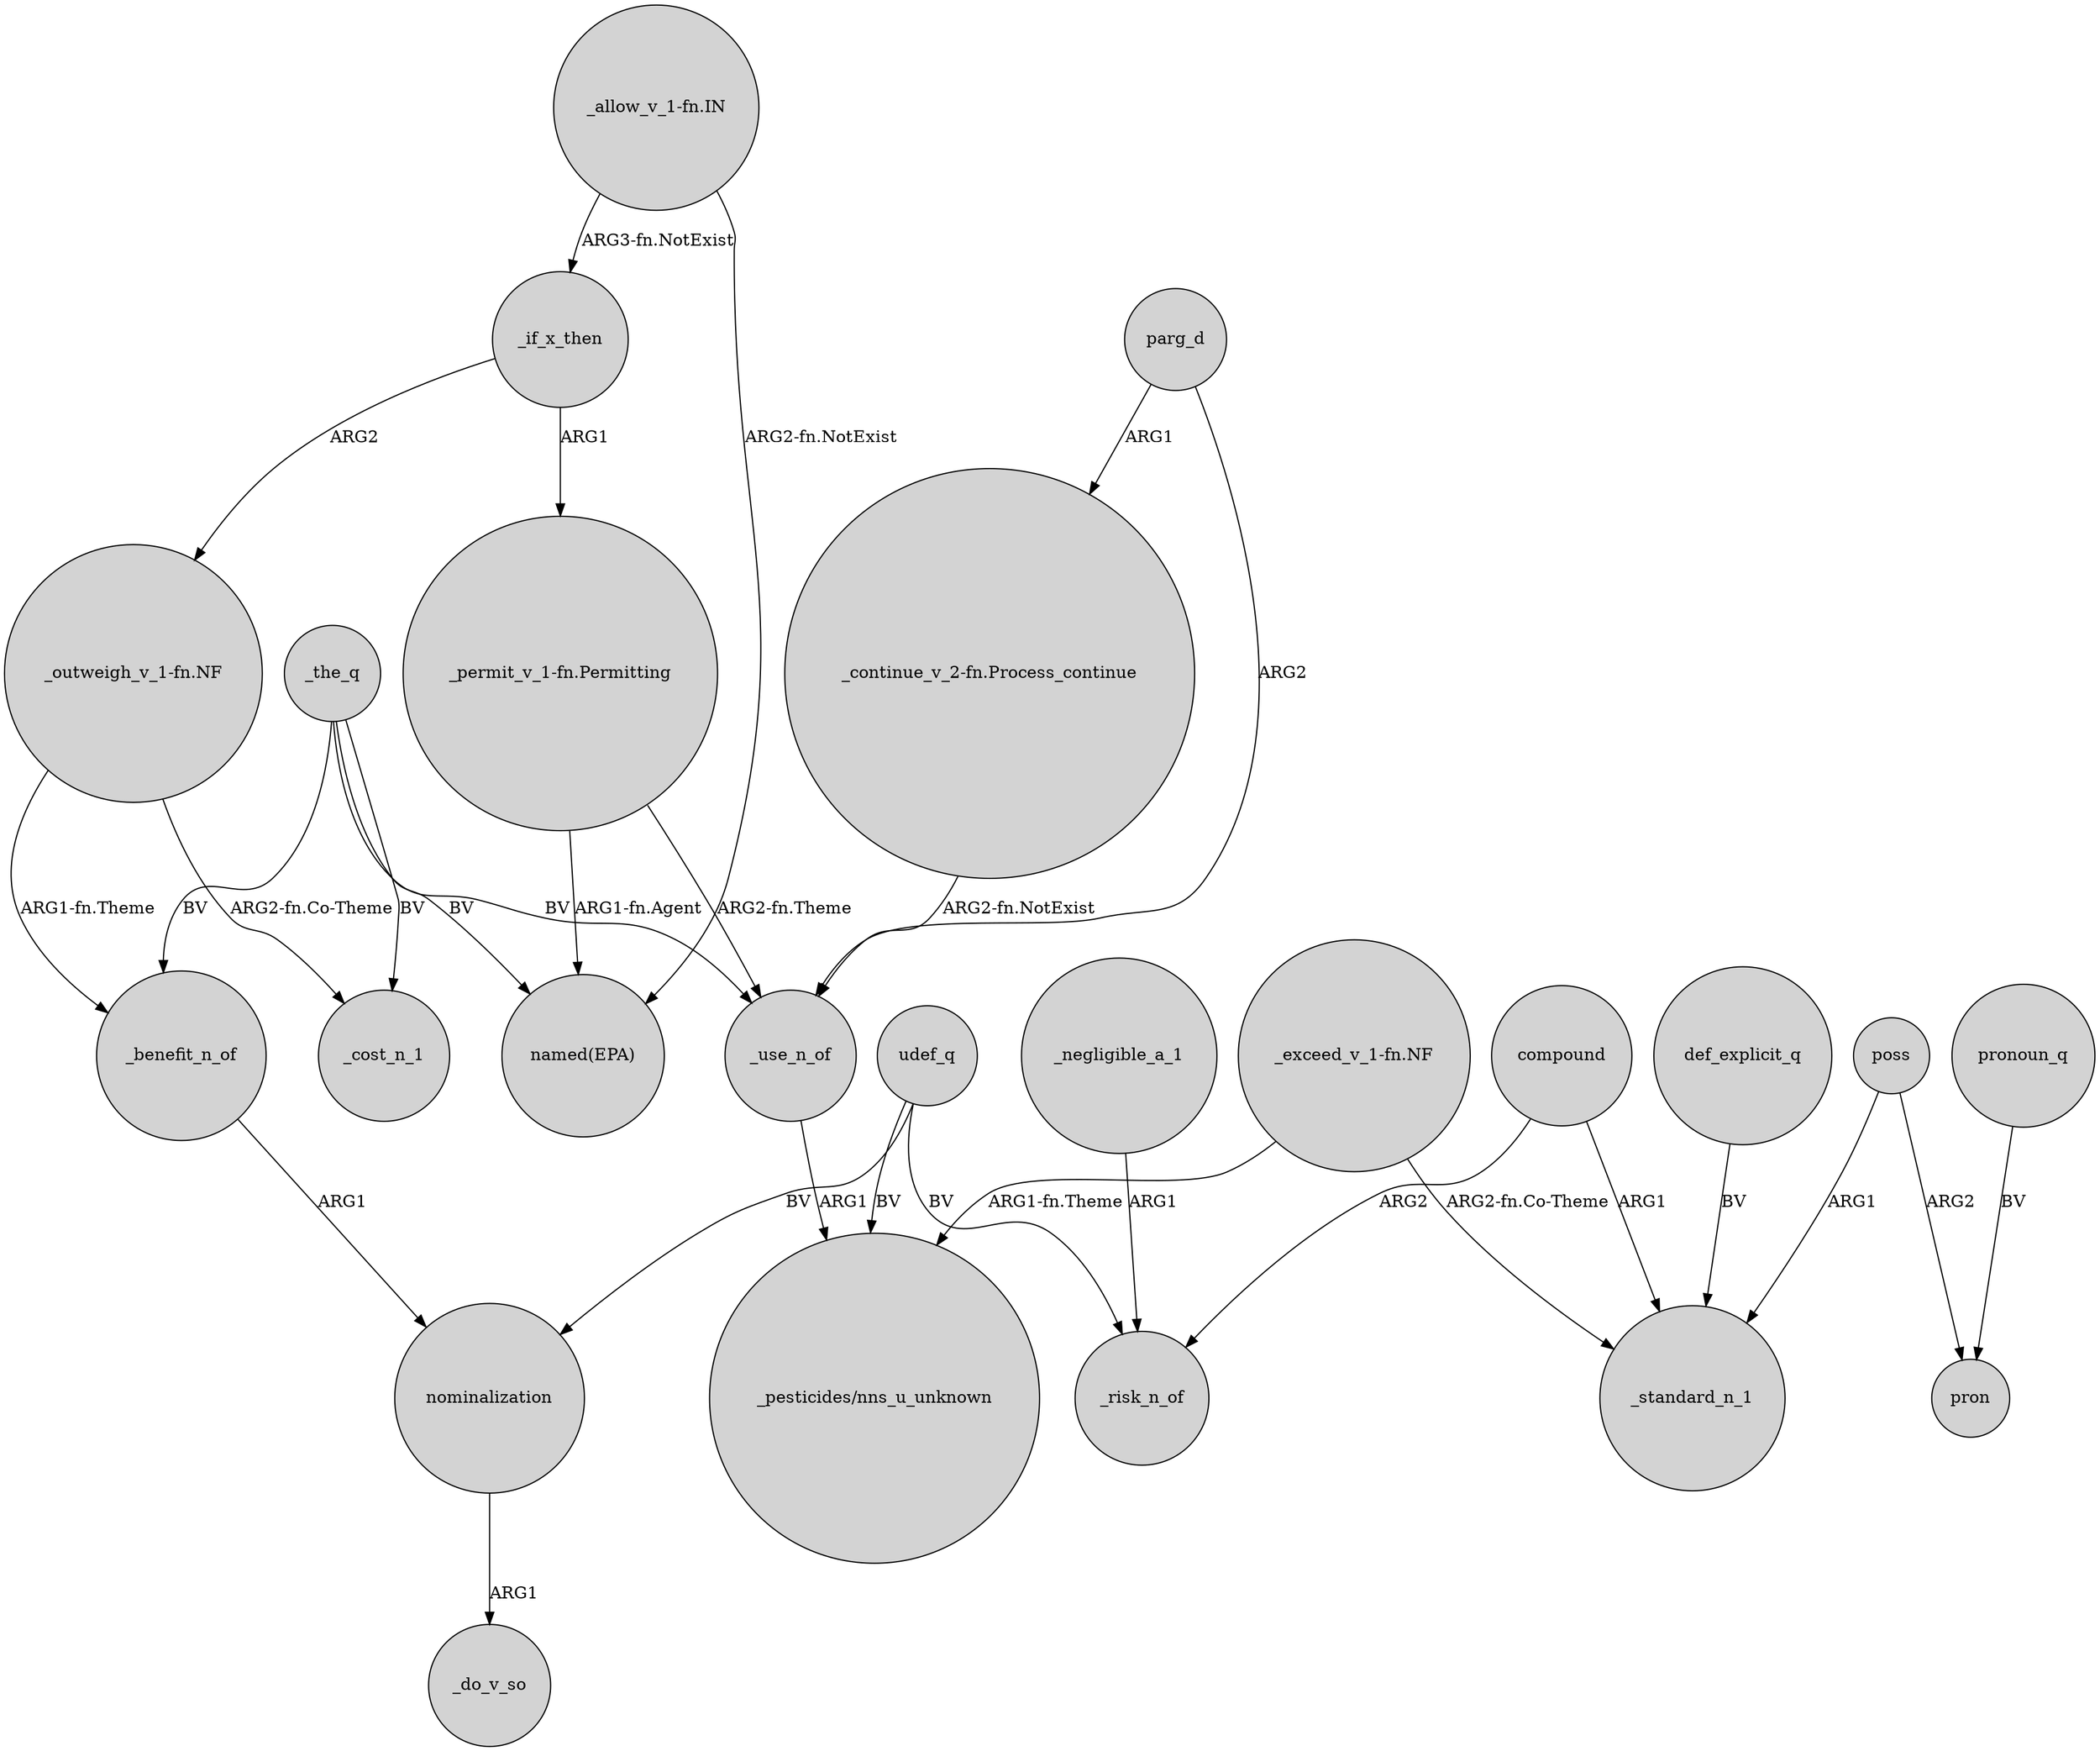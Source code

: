 digraph {
	node [shape=circle style=filled]
	_the_q -> _benefit_n_of [label=BV]
	udef_q -> _risk_n_of [label=BV]
	"_allow_v_1-fn.IN" -> _if_x_then [label="ARG3-fn.NotExist"]
	def_explicit_q -> _standard_n_1 [label=BV]
	poss -> pron [label=ARG2]
	parg_d -> "_continue_v_2-fn.Process_continue" [label=ARG1]
	"_exceed_v_1-fn.NF" -> "_pesticides/nns_u_unknown" [label="ARG1-fn.Theme"]
	_if_x_then -> "_outweigh_v_1-fn.NF" [label=ARG2]
	"_outweigh_v_1-fn.NF" -> _cost_n_1 [label="ARG2-fn.Co-Theme"]
	nominalization -> _do_v_so [label=ARG1]
	_the_q -> _use_n_of [label=BV]
	udef_q -> "_pesticides/nns_u_unknown" [label=BV]
	compound -> _risk_n_of [label=ARG2]
	_benefit_n_of -> nominalization [label=ARG1]
	"_permit_v_1-fn.Permitting" -> _use_n_of [label="ARG2-fn.Theme"]
	_negligible_a_1 -> _risk_n_of [label=ARG1]
	_the_q -> _cost_n_1 [label=BV]
	_if_x_then -> "_permit_v_1-fn.Permitting" [label=ARG1]
	pronoun_q -> pron [label=BV]
	"_continue_v_2-fn.Process_continue" -> _use_n_of [label="ARG2-fn.NotExist"]
	"_exceed_v_1-fn.NF" -> _standard_n_1 [label="ARG2-fn.Co-Theme"]
	"_permit_v_1-fn.Permitting" -> "named(EPA)" [label="ARG1-fn.Agent"]
	_use_n_of -> "_pesticides/nns_u_unknown" [label=ARG1]
	udef_q -> nominalization [label=BV]
	"_allow_v_1-fn.IN" -> "named(EPA)" [label="ARG2-fn.NotExist"]
	"_outweigh_v_1-fn.NF" -> _benefit_n_of [label="ARG1-fn.Theme"]
	_the_q -> "named(EPA)" [label=BV]
	compound -> _standard_n_1 [label=ARG1]
	poss -> _standard_n_1 [label=ARG1]
	parg_d -> _use_n_of [label=ARG2]
}
